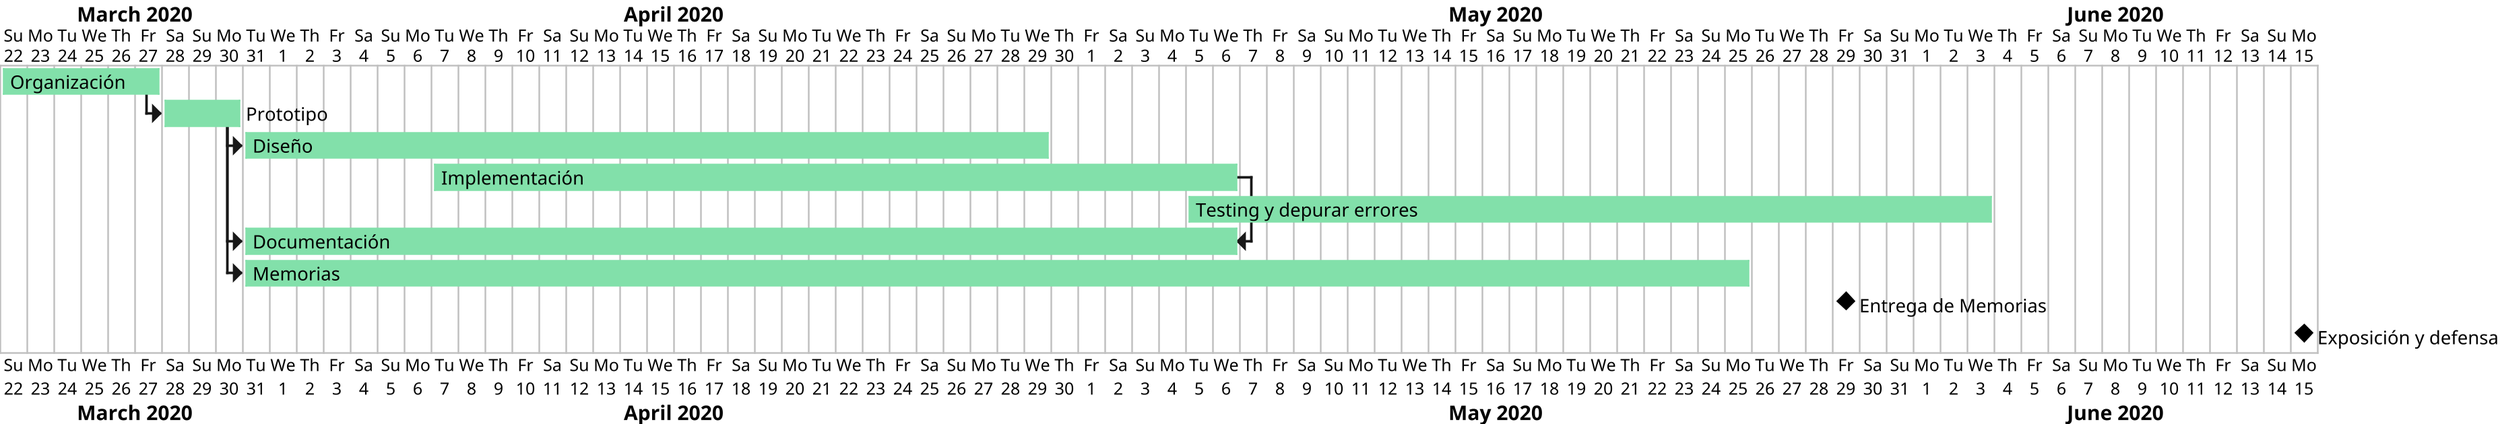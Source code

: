 @startgantt tfg
scale 2.5
Project starts the 22th of march 2020

[Organización] is colored in #82E0AA
[Organización] lasts 6 days

[Prototipo] is colored in #82E0AA
[Prototipo] starts at [Organización]'s end
[Prototipo] lasts 3 days

[Diseño] is colored in #82E0AA
[Diseño] lasts 30 days
[Diseño] starts at [Prototipo]'s end

[Implementación] is colored in #82E0AA
[Implementación] starts at 7th of april 2020
[Implementación] lasts 30 days


[Testing y depurar errores] is colored in #82E0AA
[Testing y depurar errores] starts at 5th of may 2020
[Testing y depurar errores] lasts 30 days

[Documentación] is colored in #82E0AA
[Documentación] starts at [Prototipo]'s end
[Documentación] ends at [Implementación]'s end

[Memorias] is colored in #82E0AA
[Memorias] starts at [Prototipo]'s end
[Memorias] ends at 25th of may 2020

[Entrega de Memorias] happens at 29th of may 2020
[Exposición y defensa] happens at 15th of june 2020
@endgantt